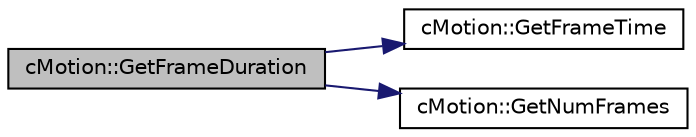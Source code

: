 digraph "cMotion::GetFrameDuration"
{
 // LATEX_PDF_SIZE
  edge [fontname="Helvetica",fontsize="10",labelfontname="Helvetica",labelfontsize="10"];
  node [fontname="Helvetica",fontsize="10",shape=record];
  rankdir="LR";
  Node1 [label="cMotion::GetFrameDuration",height=0.2,width=0.4,color="black", fillcolor="grey75", style="filled", fontcolor="black",tooltip=" "];
  Node1 -> Node2 [color="midnightblue",fontsize="10",style="solid",fontname="Helvetica"];
  Node2 [label="cMotion::GetFrameTime",height=0.2,width=0.4,color="black", fillcolor="white", style="filled",URL="$classc_motion.html#a912c78be10b2547766317031e418bcfe",tooltip=" "];
  Node1 -> Node3 [color="midnightblue",fontsize="10",style="solid",fontname="Helvetica"];
  Node3 [label="cMotion::GetNumFrames",height=0.2,width=0.4,color="black", fillcolor="white", style="filled",URL="$classc_motion.html#a345ad7c6fab23c99b0d121763b0a8c10",tooltip=" "];
}
